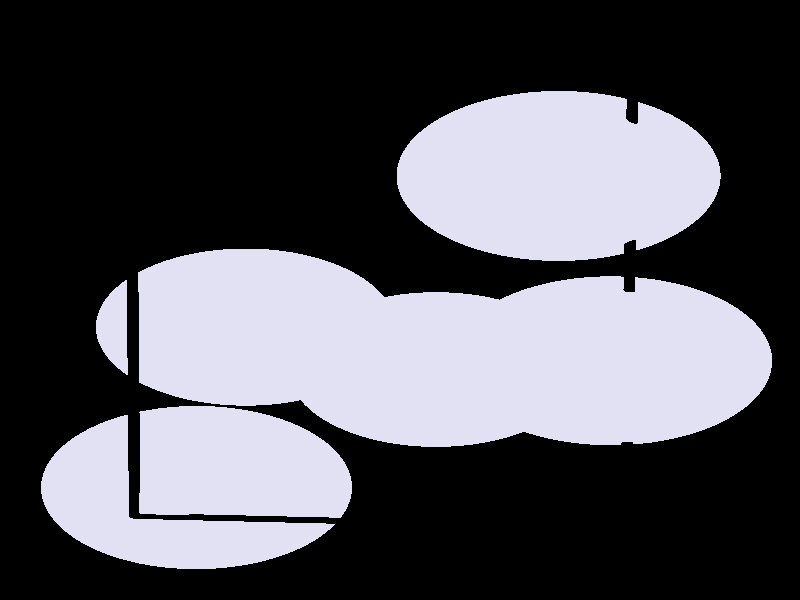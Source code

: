 #include "colors.inc"
#include "finish.inc"

global_settings {assumed_gamma 1 max_trace_level 6}
background {color White transmit 1.0}
camera {perspective
  right -6.73*x up 9.63*y
  direction 50.00*z
  location <0,0,50.00> look_at <0,0,0>}


light_source {<  2.00,   3.00,  40.00> color White
  area_light <0.70, 0, 0>, <0, 0.70, 0>, 3, 3
  adaptive 1 jitter}
// no fog
#declare simple = finish {phong 0.7}
#declare pale = finish {ambient 0.5 diffuse 0.85 roughness 0.001 specular 0.200 }
#declare intermediate = finish {ambient 0.3 diffuse 0.6 specular 0.1 roughness 0.04}
#declare vmd = finish {ambient 0.0 diffuse 0.65 phong 0.1 phong_size 40.0 specular 0.5 }
#declare jmol = finish {ambient 0.2 diffuse 0.6 specular 1 roughness 0.001 metallic}
#declare ase2 = finish {ambient 0.05 brilliance 3 diffuse 0.6 metallic specular 0.7 roughness 0.04 reflection 0.15}
#declare ase3 = finish {ambient 0.15 brilliance 2 diffuse 0.6 metallic specular 1.0 roughness 0.001 reflection 0.0}
#declare glass = finish {ambient 0.05 diffuse 0.3 specular 1.0 roughness 0.001}
#declare glass2 = finish {ambient 0.01 diffuse 0.3 specular 1.0 reflection 0.25 roughness 0.001}
#declare Rcell = 0.050;
#declare Rbond = 0.100;

#macro atom(LOC, R, COL, TRANS, FIN)
  sphere{LOC, R texture{pigment{color COL transmit TRANS} finish{FIN}}}
#end
#macro constrain(LOC, R, COL, TRANS FIN)
union{torus{R, Rcell rotate 45*z texture{pigment{color COL transmit TRANS} finish{FIN}}}
     torus{R, Rcell rotate -45*z texture{pigment{color COL transmit TRANS} finish{FIN}}}
     translate LOC}
#end

cylinder {< -2.32,  -3.60,  -1.96>, < -1.34,  -2.78,  -7.10>, Rcell pigment {Black}}
cylinder {< -2.30,   3.76,  -0.78>, < -1.32,   4.59,  -5.91>, Rcell pigment {Black}}
cylinder {<  1.96,   3.63,   0.01>, <  2.94,   4.45,  -5.12>, Rcell pigment {Black}}
cylinder {<  1.94,  -3.74,  -1.17>, <  2.92,  -2.92,  -6.31>, Rcell pigment {Black}}
cylinder {< -2.32,  -3.60,  -1.96>, < -2.30,   3.76,  -0.78>, Rcell pigment {Black}}
cylinder {< -1.34,  -2.78,  -7.10>, < -1.32,   4.59,  -5.91>, Rcell pigment {Black}}
cylinder {<  2.92,  -2.92,  -6.31>, <  2.94,   4.45,  -5.12>, Rcell pigment {Black}}
cylinder {<  1.94,  -3.74,  -1.17>, <  1.96,   3.63,   0.01>, Rcell pigment {Black}}
cylinder {< -2.32,  -3.60,  -1.96>, <  1.94,  -3.74,  -1.17>, Rcell pigment {Black}}
cylinder {< -1.34,  -2.78,  -7.10>, <  2.92,  -2.92,  -6.31>, Rcell pigment {Black}}
cylinder {< -1.32,   4.59,  -5.91>, <  2.94,   4.45,  -5.12>, Rcell pigment {Black}}
cylinder {< -2.30,   3.76,  -0.78>, <  1.96,   3.63,   0.01>, Rcell pigment {Black}}
atom(<  0.34,  -1.25,  -6.02>, 1.39, rgb <0.75, 0.75, 0.90>, 0.0, ase2) // #0
atom(< -1.82,  -3.20,  -3.19>, 1.39, rgb <0.75, 0.75, 0.90>, 0.0, ase2) // #1
atom(<  1.82,  -1.00,  -1.31>, 1.39, rgb <0.75, 0.75, 0.90>, 0.0, ase2) // #2
atom(< -1.43,  -0.48,  -5.15>, 1.39, rgb <0.75, 0.75, 0.90>, 0.0, ase2) // #3
atom(<  1.36,   2.03,  -1.02>, 1.39, rgb <0.75, 0.75, 0.90>, 0.0, ase2) // #4

// no constraints

